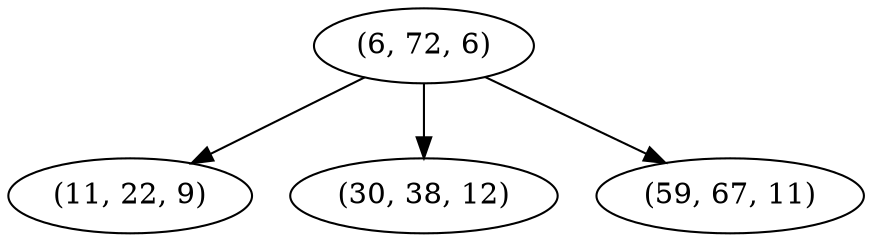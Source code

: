 digraph tree {
    "(6, 72, 6)";
    "(11, 22, 9)";
    "(30, 38, 12)";
    "(59, 67, 11)";
    "(6, 72, 6)" -> "(11, 22, 9)";
    "(6, 72, 6)" -> "(30, 38, 12)";
    "(6, 72, 6)" -> "(59, 67, 11)";
}
